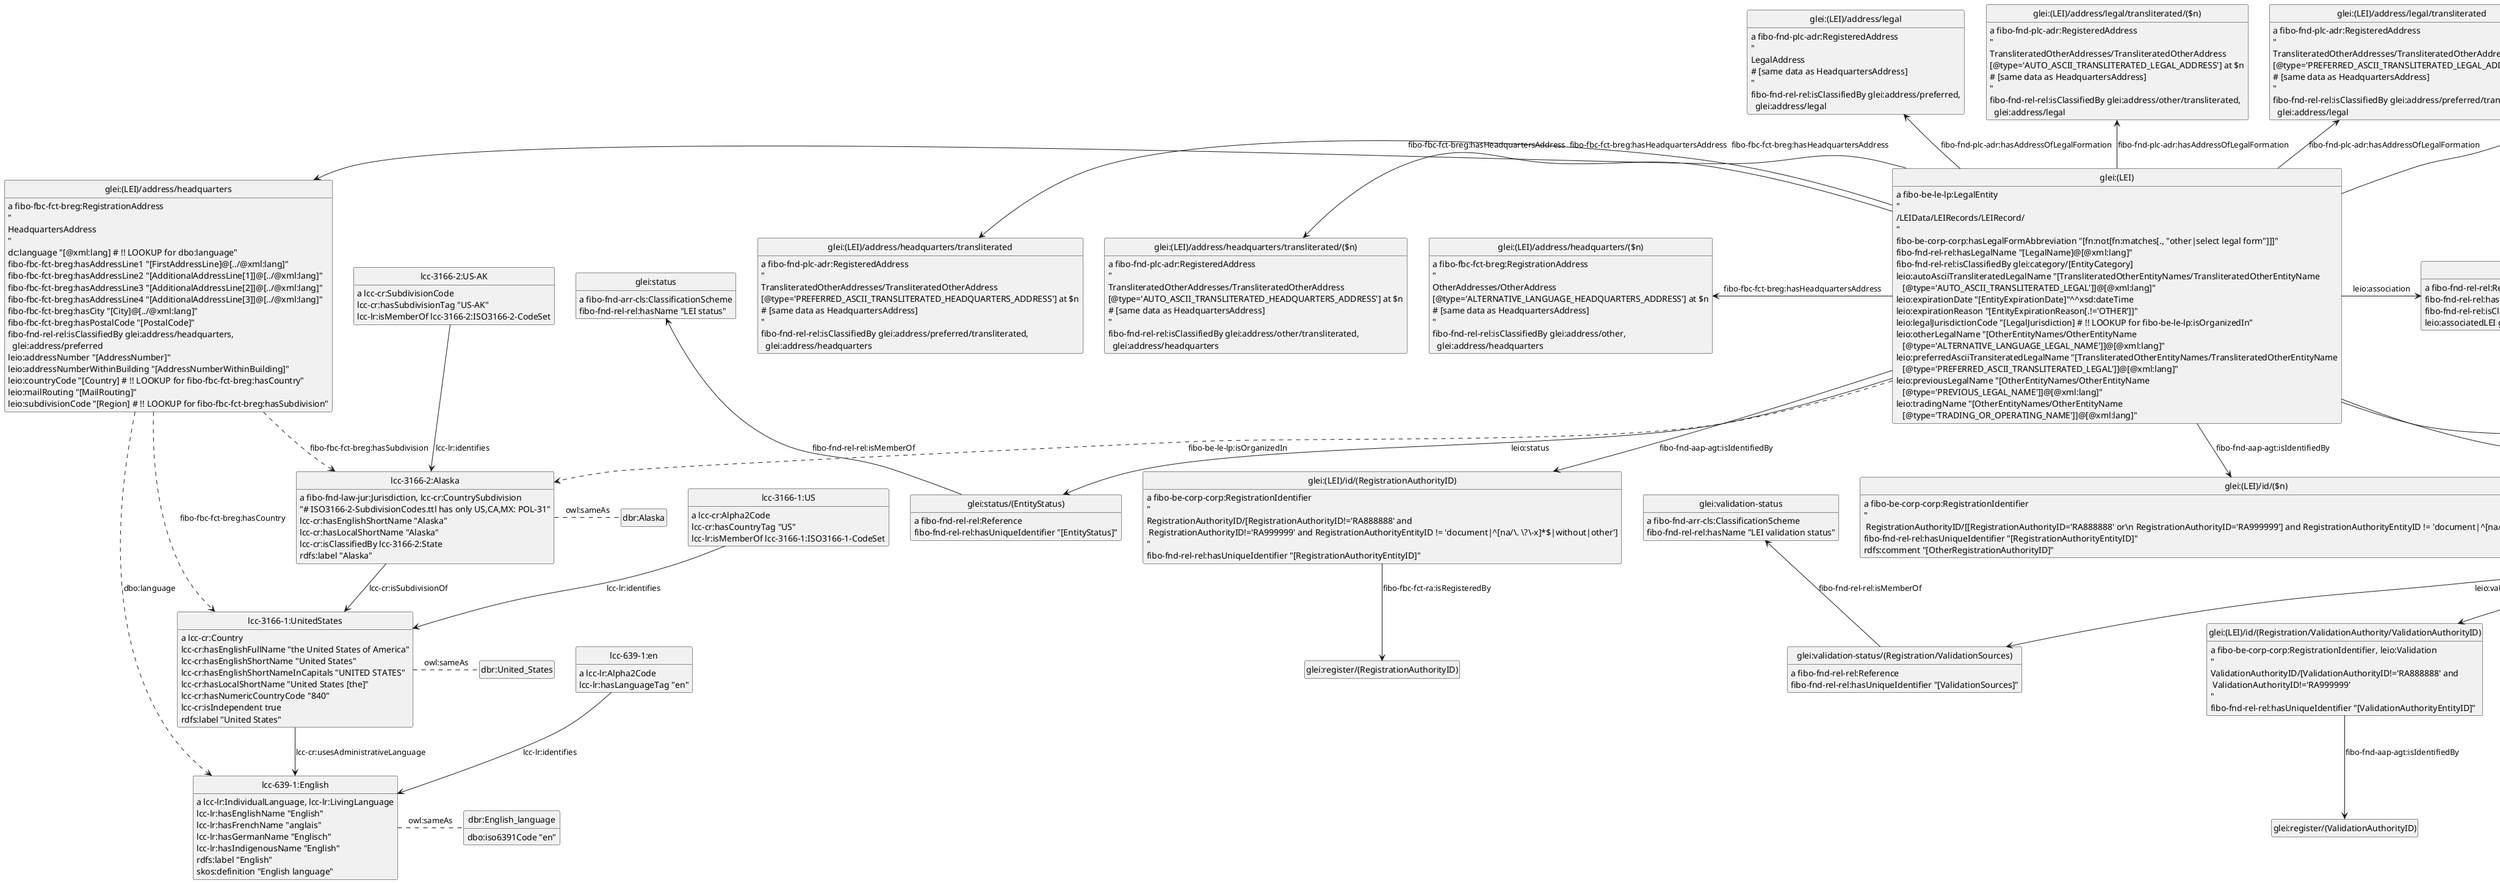 @startuml
hide empty methods
hide empty attributes
hide circle
skinparam classAttributeIconSize 0
class glei_LEI_address_legal_transliterated as "glei:(LEI)/address/legal/transliterated"
glei_LEI_address_legal_transliterated : a fibo-fnd-plc-adr:RegisteredAddress
glei_LEI_address_legal_transliterated :  "\nTransliteratedOtherAddresses/TransliteratedOtherAddress\n[@type='PREFERRED_ASCII_TRANSLITERATED_LEGAL_ADDRESS'] at $n\n# [same data as HeadquartersAddress]\n"
glei_LEI_address_legal_transliterated : fibo-fnd-rel-rel:isClassifiedBy glei:address/preferred/transliterated,\n  glei:address/legal
class glei_LEI_entry as "glei:(LEI)/entry"
glei_LEI_entry : a fibo-fbc-fct-breg:BusinessRegistryEntry
class glei_Registration_ManagingLOU_ as "glei:(Registration/ManagingLOU)"
glei_LEI_entry --> glei_Registration_ManagingLOU_ : fibo-fbc-fct-ra:isRegisteredBy
class glei_LEI_id_validation_n_ as "glei:(LEI)/id/validation/($n)"
glei_LEI_entry --> glei_LEI_id_validation_n_ : leio:validation
class glei_LEI_id_Registration_ValidationAuthority_ValidationAuthorityID_ as "glei:(LEI)/id/(Registration/ValidationAuthority/ValidationAuthorityID)"
glei_LEI_entry --> glei_LEI_id_Registration_ValidationAuthority_ValidationAuthorityID_ : leio:validation
class glei_validation_status_Registration_ValidationSources_ as "glei:validation-status/(Registration/ValidationSources)"
glei_LEI_entry --> glei_validation_status_Registration_ValidationSources_ : leio:validationStatus
class glei_LEI_id_lei as "glei:(LEI)/id/lei"
glei_LEI_entry --> glei_LEI_id_lei : fibo-fnd-rel-rel:comprises
glei_LEI_entry : fibo-be-corp-corp:hasDateOfRegistration "[Registration/InitialRegistrationDate]"^^xsd:dateTime
glei_LEI_entry : fibo-fbc-fct-breg:hasRegistrationStatus "[Registration/RegistrationStatus]"
glei_LEI_entry : fibo-fbc-fct-breg:hasRegistrationStatusRevisionDate "[Registration/LastUpdateDate]"^^xsd:dateTime
glei_LEI_entry : leio:nextRenewalDate "[Registration/NextRenewalDate]"^^xsd:dateTime
class glei_LEI_address_headquarters_n_ as "glei:(LEI)/address/headquarters/($n)"
glei_LEI_address_headquarters_n_ : a fibo-fbc-fct-breg:RegistrationAddress
glei_LEI_address_headquarters_n_ :  "\nOtherAddresses/OtherAddress\n[@type='ALTERNATIVE_LANGUAGE_HEADQUARTERS_ADDRESS'] at $n\n# [same data as HeadquartersAddress]\n"
glei_LEI_address_headquarters_n_ : fibo-fnd-rel-rel:isClassifiedBy glei:address/other,\n  glei:address/headquarters
class glei_status_EntityStatus_ as "glei:status/(EntityStatus)"
glei_status_EntityStatus_ : a fibo-fnd-rel-rel:Reference
class glei_status as "glei:status"
glei_status_EntityStatus_ -up-> glei_status : fibo-fnd-rel-rel:isMemberOf
glei_status_EntityStatus_ : fibo-fnd-rel-rel:hasUniqueIdentifier "[EntityStatus]"
glei_LEI_id_lei : a fibo-be-le-lei:LegalEntityIdentifier, fibo-fbc-fct-ra:RegistryIdentifier
class glei_ as "glei:"
glei_LEI_id_lei --> glei_ : fibo-fnd-arr-id:isIndexTo
glei_LEI_id_lei : fibo-fnd-rel-rel:hasUniqueIdentifier "[LEI]"
class lcc_639_1_en as "lcc-639-1:en"
lcc_639_1_en : a lcc-lr:Alpha2Code
class lcc_639_1_English as "lcc-639-1:English"
lcc_639_1_en --> lcc_639_1_English : lcc-lr:identifies
lcc_639_1_en : lcc-lr:hasLanguageTag "en"
class lcc_3166_1_UnitedStates as "lcc-3166-1:UnitedStates"
lcc_3166_1_UnitedStates : a lcc-cr:Country
lcc_3166_1_UnitedStates --> lcc_639_1_English : lcc-cr:usesAdministrativeLanguage
class dbr_United_States as "dbr:United_States"
lcc_3166_1_UnitedStates .right. dbr_United_States : owl:sameAs
lcc_3166_1_UnitedStates : lcc-cr:hasEnglishFullName "the United States of America"
lcc_3166_1_UnitedStates : lcc-cr:hasEnglishShortName "United States"
lcc_3166_1_UnitedStates : lcc-cr:hasEnglishShortNameInCapitals "UNITED STATES"
lcc_3166_1_UnitedStates : lcc-cr:hasLocalShortName "United States [the]"
lcc_3166_1_UnitedStates : lcc-cr:hasNumericCountryCode "840"
lcc_3166_1_UnitedStates : lcc-cr:isIndependent true
lcc_3166_1_UnitedStates : rdfs:label "United States"
lcc_639_1_English : a lcc-lr:IndividualLanguage, lcc-lr:LivingLanguage
class dbr_English_language as "dbr:English_language"
lcc_639_1_English .right. dbr_English_language : owl:sameAs
lcc_639_1_English : lcc-lr:hasEnglishName "English"
lcc_639_1_English : lcc-lr:hasFrenchName "anglais"
lcc_639_1_English : lcc-lr:hasGermanName "Englisch"
lcc_639_1_English : lcc-lr:hasIndigenousName "English"
lcc_639_1_English : rdfs:label "English"
lcc_639_1_English : skos:definition "English language"
glei_ : a fibo-fbc-fct-breg:BusinessRegistry
glei_ : fibo-fnd-rel-rel:hasName "Global GLEI register"
class lcc_3166_2_Alaska as "lcc-3166-2:Alaska"
lcc_3166_2_Alaska : a fibo-fnd-law-jur:Jurisdiction, lcc-cr:CountrySubdivision
class dbr_Alaska as "dbr:Alaska"
lcc_3166_2_Alaska .right. dbr_Alaska : owl:sameAs
lcc_3166_2_Alaska --> lcc_3166_1_UnitedStates : lcc-cr:isSubdivisionOf
lcc_3166_2_Alaska :  "# ISO3166-2-SubdivisionCodes.ttl has only US,CA,MX: POL-31"
lcc_3166_2_Alaska : lcc-cr:hasEnglishShortName "Alaska"
lcc_3166_2_Alaska : lcc-cr:hasLocalShortName "Alaska"
lcc_3166_2_Alaska : lcc-cr:isClassifiedBy lcc-3166-2:State
lcc_3166_2_Alaska : rdfs:label "Alaska"
class glei_LEI_address_legal_n_ as "glei:(LEI)/address/legal/($n)"
glei_LEI_address_legal_n_ : a fibo-fnd-plc-adr:RegisteredAddress
glei_LEI_address_legal_n_ :  "\nOtherAddresses/OtherAddress\n[@type='ALTERNATIVE_LANGUAGE_LEGAL_ADDRESS'] at $n\n# [same data as HeadquartersAddress]\n"
glei_LEI_address_legal_n_ : fibo-fnd-rel-rel:isClassifiedBy glei:address/other,\n  glei:address/legal
glei_LEI_id_validation_n_ : a leio:Validation
glei_LEI_id_validation_n_ :  "\nValidationAuthorityID/OtherValidationAuthorityID at $n\nOtherValidationAuthorityID != 'document|^[na/\. \?\-x]*$|without|other'\n"
glei_LEI_id_validation_n_ : fibo-fnd-rel-rel:hasUniqueIdentifier "[ValidationAuthorityEntityID]"
glei_LEI_id_validation_n_ : rdfs:comment "[OtherRegistrationAuthorityID]"
class glei_LEI_address_headquarters_transliterated as "glei:(LEI)/address/headquarters/transliterated"
glei_LEI_address_headquarters_transliterated : a fibo-fnd-plc-adr:RegisteredAddress
glei_LEI_address_headquarters_transliterated :  "\nTransliteratedOtherAddresses/TransliteratedOtherAddress\n[@type='PREFERRED_ASCII_TRANSLITERATED_HEADQUARTERS_ADDRESS'] at $n\n# [same data as HeadquartersAddress]\n"
glei_LEI_address_headquarters_transliterated : fibo-fnd-rel-rel:isClassifiedBy glei:address/preferred/transliterated,\n  glei:address/headquarters
glei_LEI_id_Registration_ValidationAuthority_ValidationAuthorityID_ : a fibo-be-corp-corp:RegistrationIdentifier, leio:Validation
class glei_register_ValidationAuthorityID_ as "glei:register/(ValidationAuthorityID)"
glei_LEI_id_Registration_ValidationAuthority_ValidationAuthorityID_ --> glei_register_ValidationAuthorityID_ : fibo-fnd-aap-agt:isIdentifiedBy
glei_LEI_id_Registration_ValidationAuthority_ValidationAuthorityID_ :  "\nValidationAuthorityID/[ValidationAuthorityID!='RA888888' and\n ValidationAuthorityID!='RA999999'\n"
glei_LEI_id_Registration_ValidationAuthority_ValidationAuthorityID_ : fibo-fnd-rel-rel:hasUniqueIdentifier "[ValidationAuthorityEntityID]"
glei_status : a fibo-fnd-arr-cls:ClassificationScheme
glei_status : fibo-fnd-rel-rel:hasName "LEI status"
class glei_LEI_id_RegistrationAuthorityID_ as "glei:(LEI)/id/(RegistrationAuthorityID)"
glei_LEI_id_RegistrationAuthorityID_ : a fibo-be-corp-corp:RegistrationIdentifier
class glei_register_RegistrationAuthorityID_ as "glei:register/(RegistrationAuthorityID)"
glei_LEI_id_RegistrationAuthorityID_ --> glei_register_RegistrationAuthorityID_ : fibo-fbc-fct-ra:isRegisteredBy
glei_LEI_id_RegistrationAuthorityID_ :  "\nRegistrationAuthorityID/[RegistrationAuthorityID!='RA888888' and\n RegistrationAuthorityID!='RA999999' and RegistrationAuthorityEntityID != 'document|^[na/\. \?\-x]*$|without|other']\n"
glei_LEI_id_RegistrationAuthorityID_ : fibo-fnd-rel-rel:hasUniqueIdentifier "[RegistrationAuthorityEntityID]"
glei_validation_status_Registration_ValidationSources_ : a fibo-fnd-rel-rel:Reference
class glei_validation_status as "glei:validation-status"
glei_validation_status_Registration_ValidationSources_ -up-> glei_validation_status : fibo-fnd-rel-rel:isMemberOf
glei_validation_status_Registration_ValidationSources_ : fibo-fnd-rel-rel:hasUniqueIdentifier "[ValidationSources]"
class glei_LEI_address_legal as "glei:(LEI)/address/legal"
glei_LEI_address_legal : a fibo-fnd-plc-adr:RegisteredAddress
glei_LEI_address_legal :  "\nLegalAddress\n# [same data as HeadquartersAddress]\n"
glei_LEI_address_legal : fibo-fnd-rel-rel:isClassifiedBy glei:address/preferred,\n  glei:address/legal
dbr_English_language : dbo:iso6391Code "en"
class lcc_3166_1_US as "lcc-3166-1:US"
lcc_3166_1_US : a lcc-cr:Alpha2Code
lcc_3166_1_US --> lcc_3166_1_UnitedStates : lcc-lr:identifies
lcc_3166_1_US : lcc-cr:hasCountryTag "US"
lcc_3166_1_US : lcc-lr:isMemberOf lcc-3166-1:ISO3166-1-CodeSet
class lcc_3166_2_US_AK as "lcc-3166-2:US-AK"
lcc_3166_2_US_AK : a lcc-cr:SubdivisionCode
lcc_3166_2_US_AK --> lcc_3166_2_Alaska : lcc-lr:identifies
lcc_3166_2_US_AK : lcc-cr:hasSubdivisionTag "US-AK"
lcc_3166_2_US_AK : lcc-lr:isMemberOf lcc-3166-2:ISO3166-2-CodeSet
class glei_LEI_address_headquarters as "glei:(LEI)/address/headquarters"
glei_LEI_address_headquarters : a fibo-fbc-fct-breg:RegistrationAddress
glei_LEI_address_headquarters ..> lcc_639_1_English : dbo:language
glei_LEI_address_headquarters ..> lcc_3166_1_UnitedStates : fibo-fbc-fct-breg:hasCountry
glei_LEI_address_headquarters ..> lcc_3166_2_Alaska : fibo-fbc-fct-breg:hasSubdivision
glei_LEI_address_headquarters :  "\nHeadquartersAddress\n"
glei_LEI_address_headquarters : dc:language "[@xml:lang] # !! LOOKUP for dbo:language"
glei_LEI_address_headquarters : fibo-fbc-fct-breg:hasAddressLine1 "[FirstAddressLine]@[../@xml:lang]"
glei_LEI_address_headquarters : fibo-fbc-fct-breg:hasAddressLine2 "[AdditionalAddressLine[1]]@[../@xml:lang]"
glei_LEI_address_headquarters : fibo-fbc-fct-breg:hasAddressLine3 "[AdditionalAddressLine[2]]@[../@xml:lang]"
glei_LEI_address_headquarters : fibo-fbc-fct-breg:hasAddressLine4 "[AdditionalAddressLine[3]]@[../@xml:lang]"
glei_LEI_address_headquarters : fibo-fbc-fct-breg:hasCity "[City]@[../@xml:lang]"
glei_LEI_address_headquarters : fibo-fbc-fct-breg:hasPostalCode "[PostalCode]"
glei_LEI_address_headquarters : fibo-fnd-rel-rel:isClassifiedBy glei:address/headquarters,\n  glei:address/preferred
glei_LEI_address_headquarters : leio:addressNumber "[AddressNumber]"
glei_LEI_address_headquarters : leio:addressNumberWithinBuilding "[AddressNumberWithinBuilding]"
glei_LEI_address_headquarters : leio:countryCode "[Country] # !! LOOKUP for fibo-fbc-fct-breg:hasCountry"
glei_LEI_address_headquarters : leio:mailRouting "[MailRouting]"
glei_LEI_address_headquarters : leio:subdivisionCode "[Region] # !! LOOKUP for fibo-fbc-fct-breg:hasSubdivision"
class glei_LEI_association_n_ as "glei:(LEI)/association/($n)"
glei_LEI_association_n_ : a fibo-fnd-rel-rel:Reference
glei_LEI_association_n_ : fibo-fnd-rel-rel:hasLegalName "[AssociatedEntityName]@[@xml:lang]"
glei_LEI_association_n_ : fibo-fnd-rel-rel:isClassifiedBy glei:lei-type/[./@type/string[]]
glei_LEI_association_n_ : leio:associatedLEI glei:[AssociatedLEI]
class glei_LEI_address_legal_transliterated_n_ as "glei:(LEI)/address/legal/transliterated/($n)"
glei_LEI_address_legal_transliterated_n_ : a fibo-fnd-plc-adr:RegisteredAddress
glei_LEI_address_legal_transliterated_n_ :  "\nTransliteratedOtherAddresses/TransliteratedOtherAddress\n[@type='AUTO_ASCII_TRANSLITERATED_LEGAL_ADDRESS'] at $n\n# [same data as HeadquartersAddress]\n"
glei_LEI_address_legal_transliterated_n_ : fibo-fnd-rel-rel:isClassifiedBy glei:address/other/transliterated,\n  glei:address/legal
class glei_LEI_address_headquarters_transliterated_n_ as "glei:(LEI)/address/headquarters/transliterated/($n)"
glei_LEI_address_headquarters_transliterated_n_ : a fibo-fnd-plc-adr:RegisteredAddress
glei_LEI_address_headquarters_transliterated_n_ :  "\nTransliteratedOtherAddresses/TransliteratedOtherAddress\n[@type='AUTO_ASCII_TRANSLITERATED_HEADQUARTERS_ADDRESS'] at $n\n# [same data as HeadquartersAddress]\n"
glei_LEI_address_headquarters_transliterated_n_ : fibo-fnd-rel-rel:isClassifiedBy glei:address/other/transliterated,\n  glei:address/headquarters
glei_Registration_ManagingLOU_ : a fibo-fbc-fct-breg:BusinessRegistrationAuthority
glei_Registration_ManagingLOU_ --> glei_ : fibo-fnd-rel-rel:manages
class glei_LEI_id_n_ as "glei:(LEI)/id/($n)"
glei_LEI_id_n_ : a fibo-be-corp-corp:RegistrationIdentifier
glei_LEI_id_n_ :  "\n RegistrationAuthorityID/[[RegistrationAuthorityID='RA888888' or\n RegistrationAuthorityID='RA999999'] and RegistrationAuthorityEntityID != 'document|^[na/\. \?\-x]*$|without|other']\n at $n\n"
glei_LEI_id_n_ : fibo-fnd-rel-rel:hasUniqueIdentifier "[RegistrationAuthorityEntityID]"
glei_LEI_id_n_ : rdfs:comment "[OtherRegistrationAuthorityID]"
class glei_LEI_ as "glei:(LEI)"
glei_LEI_ : a fibo-be-le-lp:LegalEntity
glei_LEI_ --> glei_LEI_id_RegistrationAuthorityID_ : fibo-fnd-aap-agt:isIdentifiedBy
glei_LEI_ -up-> glei_LEI_address_legal_n_ : fibo-fnd-plc-adr:hasAddressOfLegalFormation
glei_LEI_ ..> lcc_3166_2_Alaska : fibo-be-le-lp:isOrganizedIn
glei_LEI_ -left-> glei_LEI_address_headquarters_transliterated : fibo-fbc-fct-breg:hasHeadquartersAddress
glei_LEI_ --> glei_LEI_id_lei : fibo-fnd-aap-agt:isIdentifiedBy
glei_LEI_ --> glei_LEI_entry : fibo-fnd-rel-rel:hasDenotation
glei_LEI_ -up-> glei_LEI_address_legal_transliterated : fibo-fnd-plc-adr:hasAddressOfLegalFormation
glei_LEI_ -left-> glei_LEI_address_headquarters_n_ : fibo-fbc-fct-breg:hasHeadquartersAddress
glei_LEI_ --> glei_status_EntityStatus_ : leio:status
glei_LEI_ -left-> glei_LEI_address_headquarters_transliterated_n_ : fibo-fbc-fct-breg:hasHeadquartersAddress
glei_LEI_ -up-> glei_LEI_address_legal_transliterated_n_ : fibo-fnd-plc-adr:hasAddressOfLegalFormation
glei_LEI_ -right-> glei_LEI_association_n_ : leio:association
glei_LEI_ --> glei_LEI_id_n_ : fibo-fnd-aap-agt:isIdentifiedBy
glei_LEI_ -left-> glei_LEI_address_headquarters : fibo-fbc-fct-breg:hasHeadquartersAddress
glei_LEI_ -up-> glei_LEI_address_legal : fibo-fnd-plc-adr:hasAddressOfLegalFormation
glei_LEI_ :  "\n/LEIData/LEIRecords/LEIRecord/\n"
glei_LEI_ : fibo-be-corp-corp:hasLegalFormAbbreviation "[fn:not[fn:matches[., "other|select legal form"]]]"
glei_LEI_ : fibo-fnd-rel-rel:hasLegalName "[LegalName]@[@xml:lang]"
glei_LEI_ : fibo-fnd-rel-rel:isClassifiedBy glei:category/[EntityCategory]
glei_LEI_ : leio:autoAsciiTransliteratedLegalName "[TransliteratedOtherEntityNames/TransliteratedOtherEntityName\n   [@type='AUTO_ASCII_TRANSLITERATED_LEGAL']]@[@xml:lang]"
glei_LEI_ : leio:expirationDate "[EntityExpirationDate]"^^xsd:dateTime
glei_LEI_ : leio:expirationReason "[EntityExpirationReason[.!='OTHER']]"
glei_LEI_ : leio:legalJurisdictionCode "[LegalJurisdiction] # !! LOOKUP for fibo-be-le-lp:isOrganizedIn"
glei_LEI_ : leio:otherLegalName "[OtherEntityNames/OtherEntityName\n   [@type='ALTERNATIVE_LANGUAGE_LEGAL_NAME']]@[@xml:lang]"
glei_LEI_ : leio:preferredAsciiTransiteratedLegalName "[TransliteratedOtherEntityNames/TransliteratedOtherEntityName\n   [@type='PREFERRED_ASCII_TRANSLITERATED_LEGAL']]@[@xml:lang]"
glei_LEI_ : leio:previousLegalName "[OtherEntityNames/OtherEntityName\n   [@type='PREVIOUS_LEGAL_NAME']]@[@xml:lang]"
glei_LEI_ : leio:tradingName "[OtherEntityNames/OtherEntityName\n   [@type='TRADING_OR_OPERATING_NAME']]@[@xml:lang]"
glei_validation_status : a fibo-fnd-arr-cls:ClassificationScheme
glei_validation_status : fibo-fnd-rel-rel:hasName "LEI validation status"
@enduml
